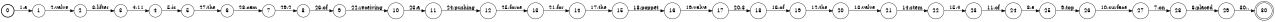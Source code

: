 digraph FST {
rankdir = LR;
size = "8.5,11";
label = "";
center = 1;
orientation = Portrait;
ranksep = "0.4";
nodesep = "0.25";
0 [label = "0", shape = circle, style = bold, fontsize = 14]
	0 -> 1 [label = "1:a", fontsize = 14];
1 [label = "1", shape = circle, style = solid, fontsize = 14]
	1 -> 2 [label = "2:valve", fontsize = 14];
2 [label = "2", shape = circle, style = solid, fontsize = 14]
	2 -> 3 [label = "3:lifter", fontsize = 14];
3 [label = "3", shape = circle, style = solid, fontsize = 14]
	3 -> 4 [label = "4:11", fontsize = 14];
4 [label = "4", shape = circle, style = solid, fontsize = 14]
	4 -> 5 [label = "5:is", fontsize = 14];
5 [label = "5", shape = circle, style = solid, fontsize = 14]
	5 -> 6 [label = "27:the", fontsize = 14];
6 [label = "6", shape = circle, style = solid, fontsize = 14]
	6 -> 7 [label = "28:cam", fontsize = 14];
7 [label = "7", shape = circle, style = solid, fontsize = 14]
	7 -> 8 [label = "29:2", fontsize = 14];
8 [label = "8", shape = circle, style = solid, fontsize = 14]
	8 -> 9 [label = "26:of", fontsize = 14];
9 [label = "9", shape = circle, style = solid, fontsize = 14]
	9 -> 10 [label = "22:receiving", fontsize = 14];
10 [label = "10", shape = circle, style = solid, fontsize = 14]
	10 -> 11 [label = "23:a", fontsize = 14];
11 [label = "11", shape = circle, style = solid, fontsize = 14]
	11 -> 12 [label = "24:pushing", fontsize = 14];
12 [label = "12", shape = circle, style = solid, fontsize = 14]
	12 -> 13 [label = "25:force", fontsize = 14];
13 [label = "13", shape = circle, style = solid, fontsize = 14]
	13 -> 14 [label = "21:for", fontsize = 14];
14 [label = "14", shape = circle, style = solid, fontsize = 14]
	14 -> 15 [label = "17:the", fontsize = 14];
15 [label = "15", shape = circle, style = solid, fontsize = 14]
	15 -> 16 [label = "18:poppet", fontsize = 14];
16 [label = "16", shape = circle, style = solid, fontsize = 14]
	16 -> 17 [label = "19:valve", fontsize = 14];
17 [label = "17", shape = circle, style = solid, fontsize = 14]
	17 -> 18 [label = "20:3", fontsize = 14];
18 [label = "18", shape = circle, style = solid, fontsize = 14]
	18 -> 19 [label = "16:of", fontsize = 14];
19 [label = "19", shape = circle, style = solid, fontsize = 14]
	19 -> 20 [label = "12:the", fontsize = 14];
20 [label = "20", shape = circle, style = solid, fontsize = 14]
	20 -> 21 [label = "13:valve", fontsize = 14];
21 [label = "21", shape = circle, style = solid, fontsize = 14]
	21 -> 22 [label = "14:stem", fontsize = 14];
22 [label = "22", shape = circle, style = solid, fontsize = 14]
	22 -> 23 [label = "15:4", fontsize = 14];
23 [label = "23", shape = circle, style = solid, fontsize = 14]
	23 -> 24 [label = "11:of", fontsize = 14];
24 [label = "24", shape = circle, style = solid, fontsize = 14]
	24 -> 25 [label = "8:a", fontsize = 14];
25 [label = "25", shape = circle, style = solid, fontsize = 14]
	25 -> 26 [label = "9:top", fontsize = 14];
26 [label = "26", shape = circle, style = solid, fontsize = 14]
	26 -> 27 [label = "10:surface", fontsize = 14];
27 [label = "27", shape = circle, style = solid, fontsize = 14]
	27 -> 28 [label = "7:on", fontsize = 14];
28 [label = "28", shape = circle, style = solid, fontsize = 14]
	28 -> 29 [label = "6:placed", fontsize = 14];
29 [label = "29", shape = circle, style = solid, fontsize = 14]
	29 -> 30 [label = "30:.", fontsize = 14];
30 [label = "30", shape = doublecircle, style = solid, fontsize = 14]
}
